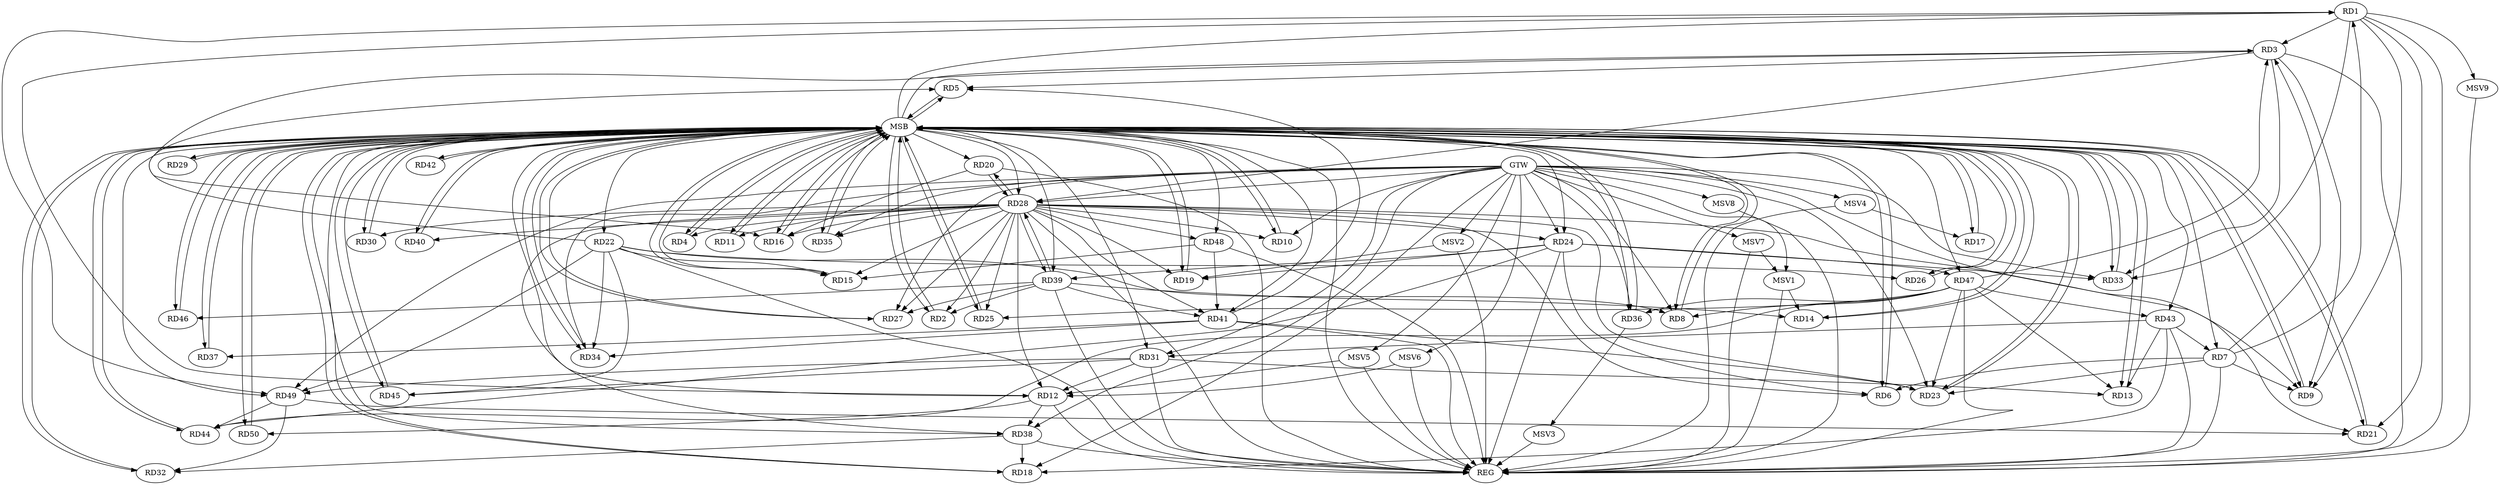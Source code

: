 strict digraph G {
  RD1 [ label="RD1" ];
  RD2 [ label="RD2" ];
  RD3 [ label="RD3" ];
  RD4 [ label="RD4" ];
  RD5 [ label="RD5" ];
  RD6 [ label="RD6" ];
  RD7 [ label="RD7" ];
  RD8 [ label="RD8" ];
  RD9 [ label="RD9" ];
  RD10 [ label="RD10" ];
  RD11 [ label="RD11" ];
  RD12 [ label="RD12" ];
  RD13 [ label="RD13" ];
  RD14 [ label="RD14" ];
  RD15 [ label="RD15" ];
  RD16 [ label="RD16" ];
  RD17 [ label="RD17" ];
  RD18 [ label="RD18" ];
  RD19 [ label="RD19" ];
  RD20 [ label="RD20" ];
  RD21 [ label="RD21" ];
  RD22 [ label="RD22" ];
  RD23 [ label="RD23" ];
  RD24 [ label="RD24" ];
  RD25 [ label="RD25" ];
  RD26 [ label="RD26" ];
  RD27 [ label="RD27" ];
  RD28 [ label="RD28" ];
  RD29 [ label="RD29" ];
  RD30 [ label="RD30" ];
  RD31 [ label="RD31" ];
  RD32 [ label="RD32" ];
  RD33 [ label="RD33" ];
  RD34 [ label="RD34" ];
  RD35 [ label="RD35" ];
  RD36 [ label="RD36" ];
  RD37 [ label="RD37" ];
  RD38 [ label="RD38" ];
  RD39 [ label="RD39" ];
  RD40 [ label="RD40" ];
  RD41 [ label="RD41" ];
  RD42 [ label="RD42" ];
  RD43 [ label="RD43" ];
  RD44 [ label="RD44" ];
  RD45 [ label="RD45" ];
  RD46 [ label="RD46" ];
  RD47 [ label="RD47" ];
  RD48 [ label="RD48" ];
  RD49 [ label="RD49" ];
  RD50 [ label="RD50" ];
  GTW [ label="GTW" ];
  REG [ label="REG" ];
  MSB [ label="MSB" ];
  MSV1 [ label="MSV1" ];
  MSV2 [ label="MSV2" ];
  MSV3 [ label="MSV3" ];
  MSV4 [ label="MSV4" ];
  MSV5 [ label="MSV5" ];
  MSV6 [ label="MSV6" ];
  MSV7 [ label="MSV7" ];
  MSV8 [ label="MSV8" ];
  MSV9 [ label="MSV9" ];
  RD1 -> RD3;
  RD7 -> RD1;
  RD1 -> RD9;
  RD12 -> RD1;
  RD1 -> RD21;
  RD1 -> RD33;
  RD1 -> RD49;
  RD39 -> RD2;
  RD3 -> RD5;
  RD7 -> RD3;
  RD3 -> RD9;
  RD3 -> RD16;
  RD3 -> RD28;
  RD3 -> RD33;
  RD47 -> RD3;
  RD22 -> RD5;
  RD41 -> RD5;
  RD7 -> RD6;
  RD24 -> RD6;
  RD28 -> RD6;
  RD7 -> RD9;
  RD7 -> RD23;
  RD43 -> RD7;
  RD22 -> RD8;
  RD47 -> RD8;
  RD28 -> RD10;
  RD28 -> RD11;
  RD28 -> RD12;
  RD31 -> RD12;
  RD12 -> RD38;
  RD12 -> RD50;
  RD31 -> RD13;
  RD43 -> RD13;
  RD47 -> RD13;
  RD39 -> RD14;
  RD22 -> RD15;
  RD48 -> RD15;
  RD20 -> RD16;
  RD38 -> RD18;
  RD43 -> RD18;
  RD24 -> RD19;
  RD20 -> RD28;
  RD49 -> RD21;
  RD22 -> RD26;
  RD22 -> RD34;
  RD22 -> RD45;
  RD22 -> RD49;
  RD41 -> RD23;
  RD47 -> RD23;
  RD28 -> RD24;
  RD24 -> RD33;
  RD24 -> RD39;
  RD24 -> RD44;
  RD24 -> RD47;
  RD28 -> RD25;
  RD47 -> RD25;
  RD39 -> RD27;
  RD39 -> RD28;
  RD28 -> RD40;
  RD28 -> RD41;
  RD43 -> RD31;
  RD31 -> RD45;
  RD31 -> RD49;
  RD38 -> RD32;
  RD49 -> RD32;
  RD41 -> RD34;
  RD47 -> RD36;
  RD41 -> RD37;
  RD39 -> RD41;
  RD39 -> RD46;
  RD48 -> RD41;
  RD47 -> RD43;
  RD47 -> RD44;
  RD49 -> RD44;
  GTW -> RD10;
  GTW -> RD24;
  GTW -> RD33;
  GTW -> RD27;
  GTW -> RD31;
  GTW -> RD23;
  GTW -> RD34;
  GTW -> RD49;
  GTW -> RD28;
  GTW -> RD18;
  GTW -> RD36;
  GTW -> RD35;
  GTW -> RD38;
  GTW -> RD21;
  GTW -> RD8;
  RD1 -> REG;
  RD3 -> REG;
  RD7 -> REG;
  RD12 -> REG;
  RD20 -> REG;
  RD22 -> REG;
  RD24 -> REG;
  RD28 -> REG;
  RD31 -> REG;
  RD38 -> REG;
  RD39 -> REG;
  RD41 -> REG;
  RD43 -> REG;
  RD47 -> REG;
  RD48 -> REG;
  RD2 -> MSB;
  MSB -> RD12;
  MSB -> RD14;
  MSB -> RD18;
  MSB -> RD19;
  MSB -> RD32;
  MSB -> RD47;
  MSB -> RD49;
  MSB -> REG;
  RD4 -> MSB;
  MSB -> RD6;
  RD5 -> MSB;
  MSB -> RD1;
  MSB -> RD13;
  MSB -> RD34;
  MSB -> RD43;
  MSB -> RD44;
  RD6 -> MSB;
  MSB -> RD4;
  MSB -> RD10;
  MSB -> RD17;
  MSB -> RD24;
  MSB -> RD30;
  MSB -> RD39;
  MSB -> RD50;
  RD8 -> MSB;
  MSB -> RD15;
  MSB -> RD20;
  RD9 -> MSB;
  MSB -> RD16;
  MSB -> RD41;
  RD10 -> MSB;
  MSB -> RD37;
  MSB -> RD40;
  MSB -> RD46;
  MSB -> RD48;
  RD11 -> MSB;
  RD13 -> MSB;
  MSB -> RD33;
  RD14 -> MSB;
  MSB -> RD42;
  RD15 -> MSB;
  MSB -> RD3;
  MSB -> RD29;
  RD16 -> MSB;
  MSB -> RD35;
  RD17 -> MSB;
  MSB -> RD11;
  RD18 -> MSB;
  MSB -> RD26;
  MSB -> RD45;
  RD19 -> MSB;
  MSB -> RD2;
  MSB -> RD22;
  RD21 -> MSB;
  RD23 -> MSB;
  MSB -> RD5;
  MSB -> RD36;
  RD25 -> MSB;
  MSB -> RD21;
  MSB -> RD23;
  RD26 -> MSB;
  MSB -> RD7;
  MSB -> RD38;
  RD27 -> MSB;
  MSB -> RD9;
  RD29 -> MSB;
  RD30 -> MSB;
  MSB -> RD8;
  RD32 -> MSB;
  RD33 -> MSB;
  MSB -> RD28;
  RD34 -> MSB;
  RD35 -> MSB;
  MSB -> RD27;
  RD36 -> MSB;
  MSB -> RD31;
  RD37 -> MSB;
  RD40 -> MSB;
  RD42 -> MSB;
  RD44 -> MSB;
  MSB -> RD25;
  RD45 -> MSB;
  RD46 -> MSB;
  RD50 -> MSB;
  RD28 -> RD30;
  RD28 -> RD2;
  RD28 -> RD4;
  RD28 -> RD20;
  RD28 -> RD16;
  RD28 -> RD39;
  RD28 -> RD27;
  RD28 -> RD15;
  RD28 -> RD35;
  RD28 -> RD48;
  RD28 -> RD19;
  RD28 -> RD38;
  RD28 -> RD23;
  RD28 -> RD9;
  MSV1 -> RD14;
  GTW -> MSV1;
  MSV1 -> REG;
  MSV2 -> RD19;
  GTW -> MSV2;
  MSV2 -> REG;
  RD36 -> MSV3;
  MSV3 -> REG;
  MSV4 -> RD17;
  GTW -> MSV4;
  MSV4 -> REG;
  MSV5 -> RD12;
  GTW -> MSV5;
  MSV5 -> REG;
  MSV6 -> RD12;
  GTW -> MSV6;
  MSV6 -> REG;
  MSV7 -> MSV1;
  GTW -> MSV7;
  MSV7 -> REG;
  GTW -> MSV8;
  MSV8 -> REG;
  RD1 -> MSV9;
  MSV9 -> REG;
}
